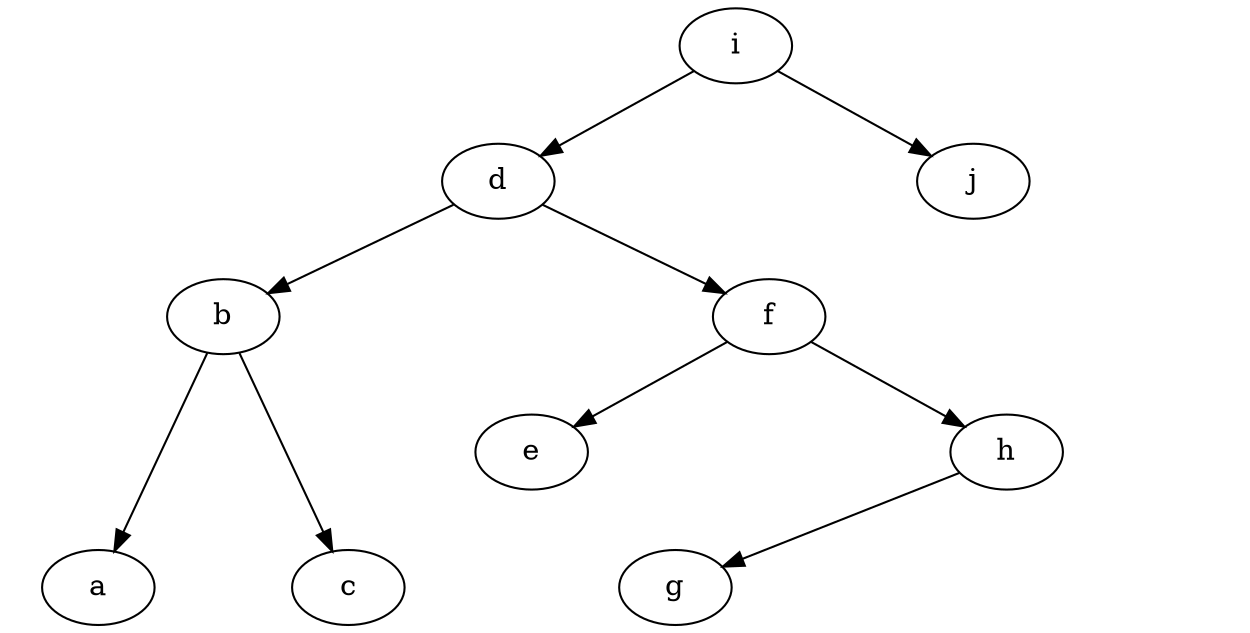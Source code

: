 strict digraph BST{


center=true
ranksep=.4
outputorder="nodefirst"
packmode="node"
pack=true
spline="true"
edge[weight=10]
ratio=0.5
node[ordering=out]
i -> d
D4 [label="", shape=ellipse, style=invis]
i -> D4 [weight=100, style=invis]
i -> j
{rank=same; "d" "D4" "j" }
d -> b
D3 [label="", shape=ellipse, style=invis]
d -> D3 [weight=100, style=invis]
d -> f
{rank=same; "b" "D3" "f" }
b -> a
D1 [label="", shape=ellipse, style=invis]
b -> D1 [weight=100, style=invis]
b -> c
{rank=same; "a" "D1" "c" }
f -> e
D2 [label="", shape=ellipse, style=invis]
f -> D2 [weight=100, style=invis]
f -> h
{rank=same; "e" "D2" "h" }
h -> g
D1 [label="", shape=ellipse, style=invis]
h -> D1 [weight=100, style=invis]
DD1 [label="", shape=ellipse, style=invis]
h -> DD1 [style=invis]
{rank=same; "g" "D1" "DD1" }
}

